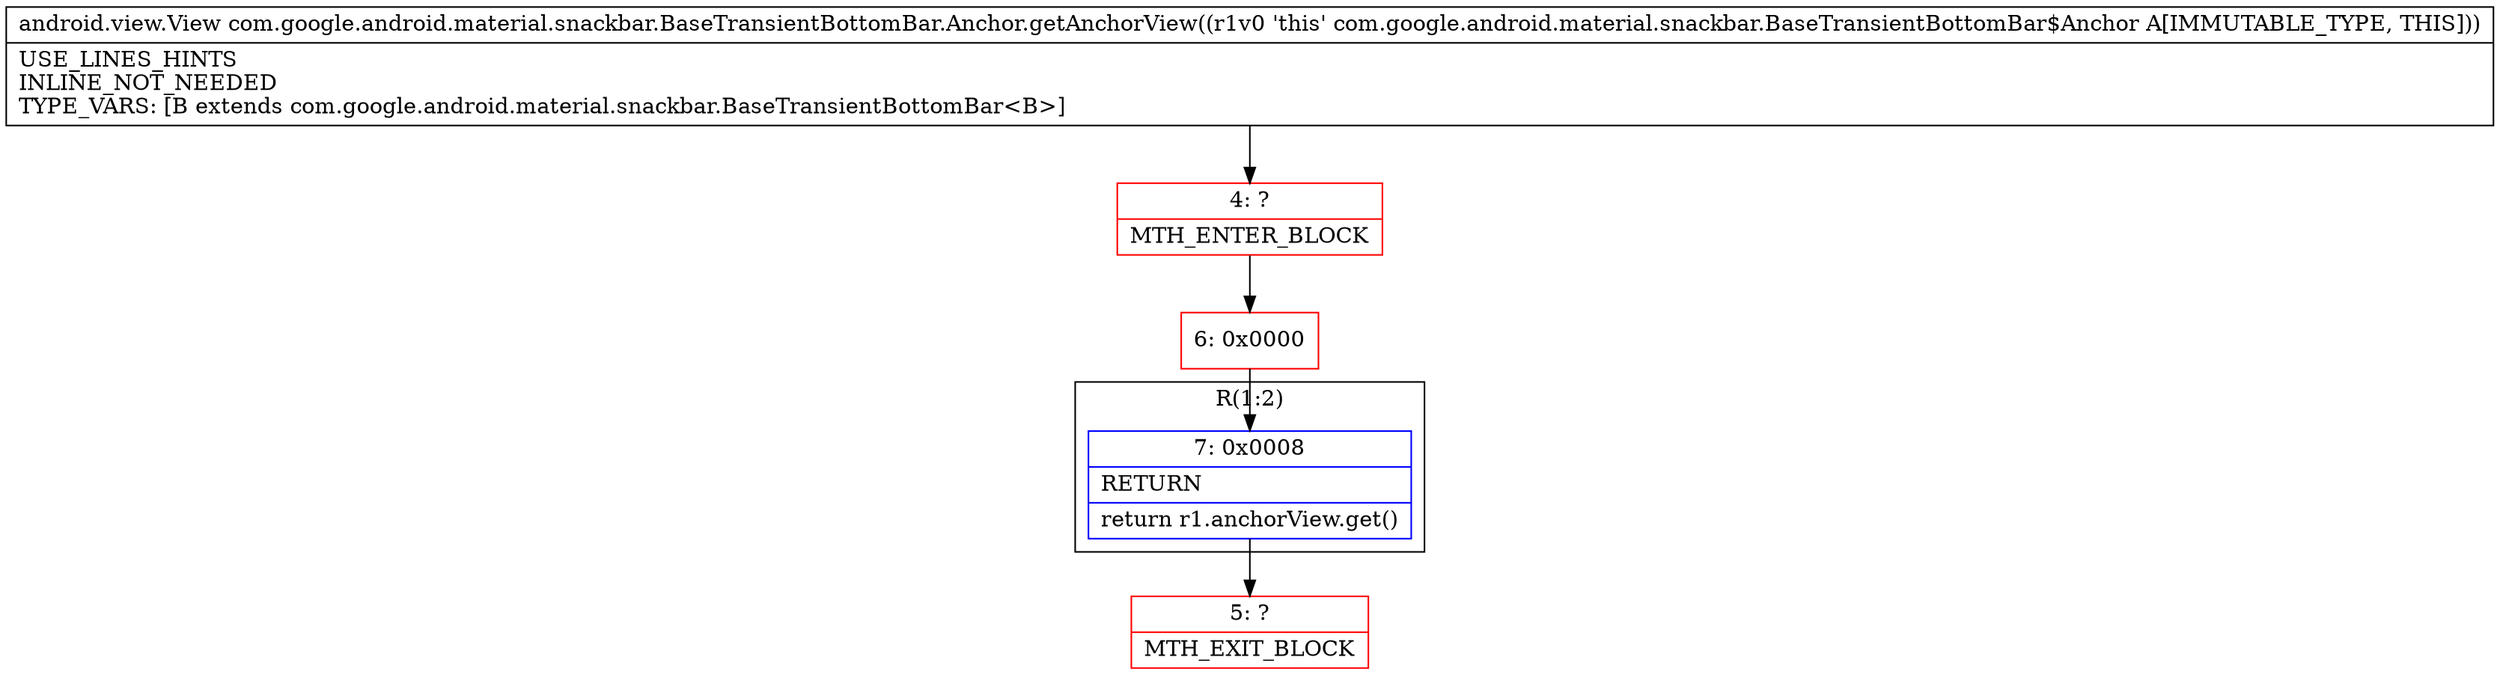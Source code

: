 digraph "CFG forcom.google.android.material.snackbar.BaseTransientBottomBar.Anchor.getAnchorView()Landroid\/view\/View;" {
subgraph cluster_Region_1506517222 {
label = "R(1:2)";
node [shape=record,color=blue];
Node_7 [shape=record,label="{7\:\ 0x0008|RETURN\l|return r1.anchorView.get()\l}"];
}
Node_4 [shape=record,color=red,label="{4\:\ ?|MTH_ENTER_BLOCK\l}"];
Node_6 [shape=record,color=red,label="{6\:\ 0x0000}"];
Node_5 [shape=record,color=red,label="{5\:\ ?|MTH_EXIT_BLOCK\l}"];
MethodNode[shape=record,label="{android.view.View com.google.android.material.snackbar.BaseTransientBottomBar.Anchor.getAnchorView((r1v0 'this' com.google.android.material.snackbar.BaseTransientBottomBar$Anchor A[IMMUTABLE_TYPE, THIS]))  | USE_LINES_HINTS\lINLINE_NOT_NEEDED\lTYPE_VARS: [B extends com.google.android.material.snackbar.BaseTransientBottomBar\<B\>]\l}"];
MethodNode -> Node_4;Node_7 -> Node_5;
Node_4 -> Node_6;
Node_6 -> Node_7;
}

